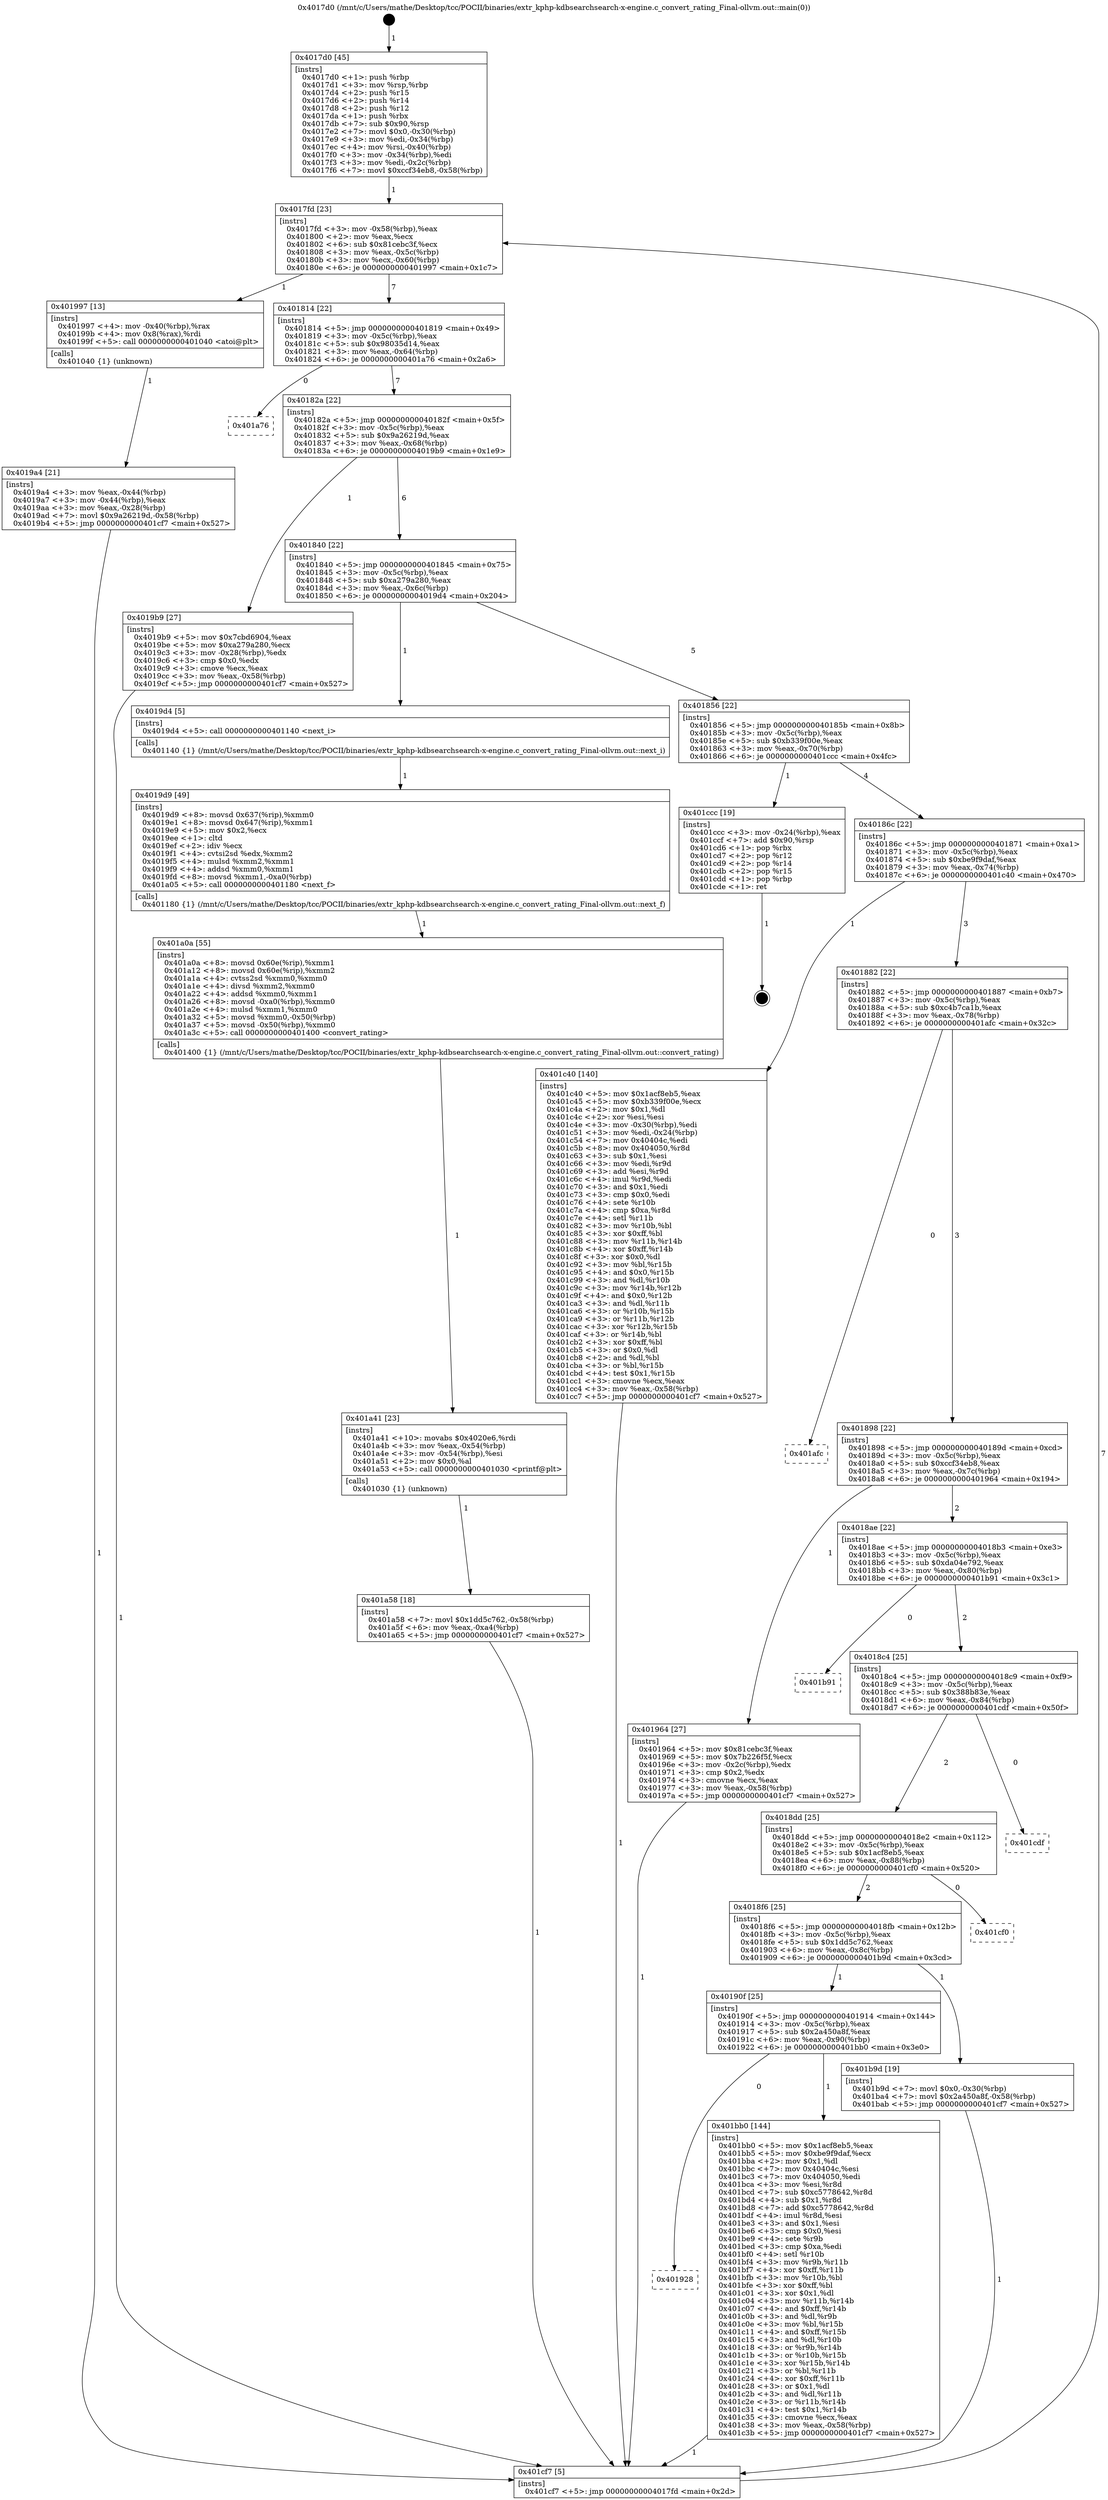 digraph "0x4017d0" {
  label = "0x4017d0 (/mnt/c/Users/mathe/Desktop/tcc/POCII/binaries/extr_kphp-kdbsearchsearch-x-engine.c_convert_rating_Final-ollvm.out::main(0))"
  labelloc = "t"
  node[shape=record]

  Entry [label="",width=0.3,height=0.3,shape=circle,fillcolor=black,style=filled]
  "0x4017fd" [label="{
     0x4017fd [23]\l
     | [instrs]\l
     &nbsp;&nbsp;0x4017fd \<+3\>: mov -0x58(%rbp),%eax\l
     &nbsp;&nbsp;0x401800 \<+2\>: mov %eax,%ecx\l
     &nbsp;&nbsp;0x401802 \<+6\>: sub $0x81cebc3f,%ecx\l
     &nbsp;&nbsp;0x401808 \<+3\>: mov %eax,-0x5c(%rbp)\l
     &nbsp;&nbsp;0x40180b \<+3\>: mov %ecx,-0x60(%rbp)\l
     &nbsp;&nbsp;0x40180e \<+6\>: je 0000000000401997 \<main+0x1c7\>\l
  }"]
  "0x401997" [label="{
     0x401997 [13]\l
     | [instrs]\l
     &nbsp;&nbsp;0x401997 \<+4\>: mov -0x40(%rbp),%rax\l
     &nbsp;&nbsp;0x40199b \<+4\>: mov 0x8(%rax),%rdi\l
     &nbsp;&nbsp;0x40199f \<+5\>: call 0000000000401040 \<atoi@plt\>\l
     | [calls]\l
     &nbsp;&nbsp;0x401040 \{1\} (unknown)\l
  }"]
  "0x401814" [label="{
     0x401814 [22]\l
     | [instrs]\l
     &nbsp;&nbsp;0x401814 \<+5\>: jmp 0000000000401819 \<main+0x49\>\l
     &nbsp;&nbsp;0x401819 \<+3\>: mov -0x5c(%rbp),%eax\l
     &nbsp;&nbsp;0x40181c \<+5\>: sub $0x98035d14,%eax\l
     &nbsp;&nbsp;0x401821 \<+3\>: mov %eax,-0x64(%rbp)\l
     &nbsp;&nbsp;0x401824 \<+6\>: je 0000000000401a76 \<main+0x2a6\>\l
  }"]
  Exit [label="",width=0.3,height=0.3,shape=circle,fillcolor=black,style=filled,peripheries=2]
  "0x401a76" [label="{
     0x401a76\l
  }", style=dashed]
  "0x40182a" [label="{
     0x40182a [22]\l
     | [instrs]\l
     &nbsp;&nbsp;0x40182a \<+5\>: jmp 000000000040182f \<main+0x5f\>\l
     &nbsp;&nbsp;0x40182f \<+3\>: mov -0x5c(%rbp),%eax\l
     &nbsp;&nbsp;0x401832 \<+5\>: sub $0x9a26219d,%eax\l
     &nbsp;&nbsp;0x401837 \<+3\>: mov %eax,-0x68(%rbp)\l
     &nbsp;&nbsp;0x40183a \<+6\>: je 00000000004019b9 \<main+0x1e9\>\l
  }"]
  "0x401928" [label="{
     0x401928\l
  }", style=dashed]
  "0x4019b9" [label="{
     0x4019b9 [27]\l
     | [instrs]\l
     &nbsp;&nbsp;0x4019b9 \<+5\>: mov $0x7cbd6904,%eax\l
     &nbsp;&nbsp;0x4019be \<+5\>: mov $0xa279a280,%ecx\l
     &nbsp;&nbsp;0x4019c3 \<+3\>: mov -0x28(%rbp),%edx\l
     &nbsp;&nbsp;0x4019c6 \<+3\>: cmp $0x0,%edx\l
     &nbsp;&nbsp;0x4019c9 \<+3\>: cmove %ecx,%eax\l
     &nbsp;&nbsp;0x4019cc \<+3\>: mov %eax,-0x58(%rbp)\l
     &nbsp;&nbsp;0x4019cf \<+5\>: jmp 0000000000401cf7 \<main+0x527\>\l
  }"]
  "0x401840" [label="{
     0x401840 [22]\l
     | [instrs]\l
     &nbsp;&nbsp;0x401840 \<+5\>: jmp 0000000000401845 \<main+0x75\>\l
     &nbsp;&nbsp;0x401845 \<+3\>: mov -0x5c(%rbp),%eax\l
     &nbsp;&nbsp;0x401848 \<+5\>: sub $0xa279a280,%eax\l
     &nbsp;&nbsp;0x40184d \<+3\>: mov %eax,-0x6c(%rbp)\l
     &nbsp;&nbsp;0x401850 \<+6\>: je 00000000004019d4 \<main+0x204\>\l
  }"]
  "0x401bb0" [label="{
     0x401bb0 [144]\l
     | [instrs]\l
     &nbsp;&nbsp;0x401bb0 \<+5\>: mov $0x1acf8eb5,%eax\l
     &nbsp;&nbsp;0x401bb5 \<+5\>: mov $0xbe9f9daf,%ecx\l
     &nbsp;&nbsp;0x401bba \<+2\>: mov $0x1,%dl\l
     &nbsp;&nbsp;0x401bbc \<+7\>: mov 0x40404c,%esi\l
     &nbsp;&nbsp;0x401bc3 \<+7\>: mov 0x404050,%edi\l
     &nbsp;&nbsp;0x401bca \<+3\>: mov %esi,%r8d\l
     &nbsp;&nbsp;0x401bcd \<+7\>: sub $0xc5778642,%r8d\l
     &nbsp;&nbsp;0x401bd4 \<+4\>: sub $0x1,%r8d\l
     &nbsp;&nbsp;0x401bd8 \<+7\>: add $0xc5778642,%r8d\l
     &nbsp;&nbsp;0x401bdf \<+4\>: imul %r8d,%esi\l
     &nbsp;&nbsp;0x401be3 \<+3\>: and $0x1,%esi\l
     &nbsp;&nbsp;0x401be6 \<+3\>: cmp $0x0,%esi\l
     &nbsp;&nbsp;0x401be9 \<+4\>: sete %r9b\l
     &nbsp;&nbsp;0x401bed \<+3\>: cmp $0xa,%edi\l
     &nbsp;&nbsp;0x401bf0 \<+4\>: setl %r10b\l
     &nbsp;&nbsp;0x401bf4 \<+3\>: mov %r9b,%r11b\l
     &nbsp;&nbsp;0x401bf7 \<+4\>: xor $0xff,%r11b\l
     &nbsp;&nbsp;0x401bfb \<+3\>: mov %r10b,%bl\l
     &nbsp;&nbsp;0x401bfe \<+3\>: xor $0xff,%bl\l
     &nbsp;&nbsp;0x401c01 \<+3\>: xor $0x1,%dl\l
     &nbsp;&nbsp;0x401c04 \<+3\>: mov %r11b,%r14b\l
     &nbsp;&nbsp;0x401c07 \<+4\>: and $0xff,%r14b\l
     &nbsp;&nbsp;0x401c0b \<+3\>: and %dl,%r9b\l
     &nbsp;&nbsp;0x401c0e \<+3\>: mov %bl,%r15b\l
     &nbsp;&nbsp;0x401c11 \<+4\>: and $0xff,%r15b\l
     &nbsp;&nbsp;0x401c15 \<+3\>: and %dl,%r10b\l
     &nbsp;&nbsp;0x401c18 \<+3\>: or %r9b,%r14b\l
     &nbsp;&nbsp;0x401c1b \<+3\>: or %r10b,%r15b\l
     &nbsp;&nbsp;0x401c1e \<+3\>: xor %r15b,%r14b\l
     &nbsp;&nbsp;0x401c21 \<+3\>: or %bl,%r11b\l
     &nbsp;&nbsp;0x401c24 \<+4\>: xor $0xff,%r11b\l
     &nbsp;&nbsp;0x401c28 \<+3\>: or $0x1,%dl\l
     &nbsp;&nbsp;0x401c2b \<+3\>: and %dl,%r11b\l
     &nbsp;&nbsp;0x401c2e \<+3\>: or %r11b,%r14b\l
     &nbsp;&nbsp;0x401c31 \<+4\>: test $0x1,%r14b\l
     &nbsp;&nbsp;0x401c35 \<+3\>: cmovne %ecx,%eax\l
     &nbsp;&nbsp;0x401c38 \<+3\>: mov %eax,-0x58(%rbp)\l
     &nbsp;&nbsp;0x401c3b \<+5\>: jmp 0000000000401cf7 \<main+0x527\>\l
  }"]
  "0x4019d4" [label="{
     0x4019d4 [5]\l
     | [instrs]\l
     &nbsp;&nbsp;0x4019d4 \<+5\>: call 0000000000401140 \<next_i\>\l
     | [calls]\l
     &nbsp;&nbsp;0x401140 \{1\} (/mnt/c/Users/mathe/Desktop/tcc/POCII/binaries/extr_kphp-kdbsearchsearch-x-engine.c_convert_rating_Final-ollvm.out::next_i)\l
  }"]
  "0x401856" [label="{
     0x401856 [22]\l
     | [instrs]\l
     &nbsp;&nbsp;0x401856 \<+5\>: jmp 000000000040185b \<main+0x8b\>\l
     &nbsp;&nbsp;0x40185b \<+3\>: mov -0x5c(%rbp),%eax\l
     &nbsp;&nbsp;0x40185e \<+5\>: sub $0xb339f00e,%eax\l
     &nbsp;&nbsp;0x401863 \<+3\>: mov %eax,-0x70(%rbp)\l
     &nbsp;&nbsp;0x401866 \<+6\>: je 0000000000401ccc \<main+0x4fc\>\l
  }"]
  "0x40190f" [label="{
     0x40190f [25]\l
     | [instrs]\l
     &nbsp;&nbsp;0x40190f \<+5\>: jmp 0000000000401914 \<main+0x144\>\l
     &nbsp;&nbsp;0x401914 \<+3\>: mov -0x5c(%rbp),%eax\l
     &nbsp;&nbsp;0x401917 \<+5\>: sub $0x2a450a8f,%eax\l
     &nbsp;&nbsp;0x40191c \<+6\>: mov %eax,-0x90(%rbp)\l
     &nbsp;&nbsp;0x401922 \<+6\>: je 0000000000401bb0 \<main+0x3e0\>\l
  }"]
  "0x401ccc" [label="{
     0x401ccc [19]\l
     | [instrs]\l
     &nbsp;&nbsp;0x401ccc \<+3\>: mov -0x24(%rbp),%eax\l
     &nbsp;&nbsp;0x401ccf \<+7\>: add $0x90,%rsp\l
     &nbsp;&nbsp;0x401cd6 \<+1\>: pop %rbx\l
     &nbsp;&nbsp;0x401cd7 \<+2\>: pop %r12\l
     &nbsp;&nbsp;0x401cd9 \<+2\>: pop %r14\l
     &nbsp;&nbsp;0x401cdb \<+2\>: pop %r15\l
     &nbsp;&nbsp;0x401cdd \<+1\>: pop %rbp\l
     &nbsp;&nbsp;0x401cde \<+1\>: ret\l
  }"]
  "0x40186c" [label="{
     0x40186c [22]\l
     | [instrs]\l
     &nbsp;&nbsp;0x40186c \<+5\>: jmp 0000000000401871 \<main+0xa1\>\l
     &nbsp;&nbsp;0x401871 \<+3\>: mov -0x5c(%rbp),%eax\l
     &nbsp;&nbsp;0x401874 \<+5\>: sub $0xbe9f9daf,%eax\l
     &nbsp;&nbsp;0x401879 \<+3\>: mov %eax,-0x74(%rbp)\l
     &nbsp;&nbsp;0x40187c \<+6\>: je 0000000000401c40 \<main+0x470\>\l
  }"]
  "0x401b9d" [label="{
     0x401b9d [19]\l
     | [instrs]\l
     &nbsp;&nbsp;0x401b9d \<+7\>: movl $0x0,-0x30(%rbp)\l
     &nbsp;&nbsp;0x401ba4 \<+7\>: movl $0x2a450a8f,-0x58(%rbp)\l
     &nbsp;&nbsp;0x401bab \<+5\>: jmp 0000000000401cf7 \<main+0x527\>\l
  }"]
  "0x401c40" [label="{
     0x401c40 [140]\l
     | [instrs]\l
     &nbsp;&nbsp;0x401c40 \<+5\>: mov $0x1acf8eb5,%eax\l
     &nbsp;&nbsp;0x401c45 \<+5\>: mov $0xb339f00e,%ecx\l
     &nbsp;&nbsp;0x401c4a \<+2\>: mov $0x1,%dl\l
     &nbsp;&nbsp;0x401c4c \<+2\>: xor %esi,%esi\l
     &nbsp;&nbsp;0x401c4e \<+3\>: mov -0x30(%rbp),%edi\l
     &nbsp;&nbsp;0x401c51 \<+3\>: mov %edi,-0x24(%rbp)\l
     &nbsp;&nbsp;0x401c54 \<+7\>: mov 0x40404c,%edi\l
     &nbsp;&nbsp;0x401c5b \<+8\>: mov 0x404050,%r8d\l
     &nbsp;&nbsp;0x401c63 \<+3\>: sub $0x1,%esi\l
     &nbsp;&nbsp;0x401c66 \<+3\>: mov %edi,%r9d\l
     &nbsp;&nbsp;0x401c69 \<+3\>: add %esi,%r9d\l
     &nbsp;&nbsp;0x401c6c \<+4\>: imul %r9d,%edi\l
     &nbsp;&nbsp;0x401c70 \<+3\>: and $0x1,%edi\l
     &nbsp;&nbsp;0x401c73 \<+3\>: cmp $0x0,%edi\l
     &nbsp;&nbsp;0x401c76 \<+4\>: sete %r10b\l
     &nbsp;&nbsp;0x401c7a \<+4\>: cmp $0xa,%r8d\l
     &nbsp;&nbsp;0x401c7e \<+4\>: setl %r11b\l
     &nbsp;&nbsp;0x401c82 \<+3\>: mov %r10b,%bl\l
     &nbsp;&nbsp;0x401c85 \<+3\>: xor $0xff,%bl\l
     &nbsp;&nbsp;0x401c88 \<+3\>: mov %r11b,%r14b\l
     &nbsp;&nbsp;0x401c8b \<+4\>: xor $0xff,%r14b\l
     &nbsp;&nbsp;0x401c8f \<+3\>: xor $0x0,%dl\l
     &nbsp;&nbsp;0x401c92 \<+3\>: mov %bl,%r15b\l
     &nbsp;&nbsp;0x401c95 \<+4\>: and $0x0,%r15b\l
     &nbsp;&nbsp;0x401c99 \<+3\>: and %dl,%r10b\l
     &nbsp;&nbsp;0x401c9c \<+3\>: mov %r14b,%r12b\l
     &nbsp;&nbsp;0x401c9f \<+4\>: and $0x0,%r12b\l
     &nbsp;&nbsp;0x401ca3 \<+3\>: and %dl,%r11b\l
     &nbsp;&nbsp;0x401ca6 \<+3\>: or %r10b,%r15b\l
     &nbsp;&nbsp;0x401ca9 \<+3\>: or %r11b,%r12b\l
     &nbsp;&nbsp;0x401cac \<+3\>: xor %r12b,%r15b\l
     &nbsp;&nbsp;0x401caf \<+3\>: or %r14b,%bl\l
     &nbsp;&nbsp;0x401cb2 \<+3\>: xor $0xff,%bl\l
     &nbsp;&nbsp;0x401cb5 \<+3\>: or $0x0,%dl\l
     &nbsp;&nbsp;0x401cb8 \<+2\>: and %dl,%bl\l
     &nbsp;&nbsp;0x401cba \<+3\>: or %bl,%r15b\l
     &nbsp;&nbsp;0x401cbd \<+4\>: test $0x1,%r15b\l
     &nbsp;&nbsp;0x401cc1 \<+3\>: cmovne %ecx,%eax\l
     &nbsp;&nbsp;0x401cc4 \<+3\>: mov %eax,-0x58(%rbp)\l
     &nbsp;&nbsp;0x401cc7 \<+5\>: jmp 0000000000401cf7 \<main+0x527\>\l
  }"]
  "0x401882" [label="{
     0x401882 [22]\l
     | [instrs]\l
     &nbsp;&nbsp;0x401882 \<+5\>: jmp 0000000000401887 \<main+0xb7\>\l
     &nbsp;&nbsp;0x401887 \<+3\>: mov -0x5c(%rbp),%eax\l
     &nbsp;&nbsp;0x40188a \<+5\>: sub $0xc4b7ca1b,%eax\l
     &nbsp;&nbsp;0x40188f \<+3\>: mov %eax,-0x78(%rbp)\l
     &nbsp;&nbsp;0x401892 \<+6\>: je 0000000000401afc \<main+0x32c\>\l
  }"]
  "0x4018f6" [label="{
     0x4018f6 [25]\l
     | [instrs]\l
     &nbsp;&nbsp;0x4018f6 \<+5\>: jmp 00000000004018fb \<main+0x12b\>\l
     &nbsp;&nbsp;0x4018fb \<+3\>: mov -0x5c(%rbp),%eax\l
     &nbsp;&nbsp;0x4018fe \<+5\>: sub $0x1dd5c762,%eax\l
     &nbsp;&nbsp;0x401903 \<+6\>: mov %eax,-0x8c(%rbp)\l
     &nbsp;&nbsp;0x401909 \<+6\>: je 0000000000401b9d \<main+0x3cd\>\l
  }"]
  "0x401afc" [label="{
     0x401afc\l
  }", style=dashed]
  "0x401898" [label="{
     0x401898 [22]\l
     | [instrs]\l
     &nbsp;&nbsp;0x401898 \<+5\>: jmp 000000000040189d \<main+0xcd\>\l
     &nbsp;&nbsp;0x40189d \<+3\>: mov -0x5c(%rbp),%eax\l
     &nbsp;&nbsp;0x4018a0 \<+5\>: sub $0xccf34eb8,%eax\l
     &nbsp;&nbsp;0x4018a5 \<+3\>: mov %eax,-0x7c(%rbp)\l
     &nbsp;&nbsp;0x4018a8 \<+6\>: je 0000000000401964 \<main+0x194\>\l
  }"]
  "0x401cf0" [label="{
     0x401cf0\l
  }", style=dashed]
  "0x401964" [label="{
     0x401964 [27]\l
     | [instrs]\l
     &nbsp;&nbsp;0x401964 \<+5\>: mov $0x81cebc3f,%eax\l
     &nbsp;&nbsp;0x401969 \<+5\>: mov $0x7b226f5f,%ecx\l
     &nbsp;&nbsp;0x40196e \<+3\>: mov -0x2c(%rbp),%edx\l
     &nbsp;&nbsp;0x401971 \<+3\>: cmp $0x2,%edx\l
     &nbsp;&nbsp;0x401974 \<+3\>: cmovne %ecx,%eax\l
     &nbsp;&nbsp;0x401977 \<+3\>: mov %eax,-0x58(%rbp)\l
     &nbsp;&nbsp;0x40197a \<+5\>: jmp 0000000000401cf7 \<main+0x527\>\l
  }"]
  "0x4018ae" [label="{
     0x4018ae [22]\l
     | [instrs]\l
     &nbsp;&nbsp;0x4018ae \<+5\>: jmp 00000000004018b3 \<main+0xe3\>\l
     &nbsp;&nbsp;0x4018b3 \<+3\>: mov -0x5c(%rbp),%eax\l
     &nbsp;&nbsp;0x4018b6 \<+5\>: sub $0xda04e792,%eax\l
     &nbsp;&nbsp;0x4018bb \<+3\>: mov %eax,-0x80(%rbp)\l
     &nbsp;&nbsp;0x4018be \<+6\>: je 0000000000401b91 \<main+0x3c1\>\l
  }"]
  "0x401cf7" [label="{
     0x401cf7 [5]\l
     | [instrs]\l
     &nbsp;&nbsp;0x401cf7 \<+5\>: jmp 00000000004017fd \<main+0x2d\>\l
  }"]
  "0x4017d0" [label="{
     0x4017d0 [45]\l
     | [instrs]\l
     &nbsp;&nbsp;0x4017d0 \<+1\>: push %rbp\l
     &nbsp;&nbsp;0x4017d1 \<+3\>: mov %rsp,%rbp\l
     &nbsp;&nbsp;0x4017d4 \<+2\>: push %r15\l
     &nbsp;&nbsp;0x4017d6 \<+2\>: push %r14\l
     &nbsp;&nbsp;0x4017d8 \<+2\>: push %r12\l
     &nbsp;&nbsp;0x4017da \<+1\>: push %rbx\l
     &nbsp;&nbsp;0x4017db \<+7\>: sub $0x90,%rsp\l
     &nbsp;&nbsp;0x4017e2 \<+7\>: movl $0x0,-0x30(%rbp)\l
     &nbsp;&nbsp;0x4017e9 \<+3\>: mov %edi,-0x34(%rbp)\l
     &nbsp;&nbsp;0x4017ec \<+4\>: mov %rsi,-0x40(%rbp)\l
     &nbsp;&nbsp;0x4017f0 \<+3\>: mov -0x34(%rbp),%edi\l
     &nbsp;&nbsp;0x4017f3 \<+3\>: mov %edi,-0x2c(%rbp)\l
     &nbsp;&nbsp;0x4017f6 \<+7\>: movl $0xccf34eb8,-0x58(%rbp)\l
  }"]
  "0x4019a4" [label="{
     0x4019a4 [21]\l
     | [instrs]\l
     &nbsp;&nbsp;0x4019a4 \<+3\>: mov %eax,-0x44(%rbp)\l
     &nbsp;&nbsp;0x4019a7 \<+3\>: mov -0x44(%rbp),%eax\l
     &nbsp;&nbsp;0x4019aa \<+3\>: mov %eax,-0x28(%rbp)\l
     &nbsp;&nbsp;0x4019ad \<+7\>: movl $0x9a26219d,-0x58(%rbp)\l
     &nbsp;&nbsp;0x4019b4 \<+5\>: jmp 0000000000401cf7 \<main+0x527\>\l
  }"]
  "0x4019d9" [label="{
     0x4019d9 [49]\l
     | [instrs]\l
     &nbsp;&nbsp;0x4019d9 \<+8\>: movsd 0x637(%rip),%xmm0\l
     &nbsp;&nbsp;0x4019e1 \<+8\>: movsd 0x647(%rip),%xmm1\l
     &nbsp;&nbsp;0x4019e9 \<+5\>: mov $0x2,%ecx\l
     &nbsp;&nbsp;0x4019ee \<+1\>: cltd\l
     &nbsp;&nbsp;0x4019ef \<+2\>: idiv %ecx\l
     &nbsp;&nbsp;0x4019f1 \<+4\>: cvtsi2sd %edx,%xmm2\l
     &nbsp;&nbsp;0x4019f5 \<+4\>: mulsd %xmm2,%xmm1\l
     &nbsp;&nbsp;0x4019f9 \<+4\>: addsd %xmm0,%xmm1\l
     &nbsp;&nbsp;0x4019fd \<+8\>: movsd %xmm1,-0xa0(%rbp)\l
     &nbsp;&nbsp;0x401a05 \<+5\>: call 0000000000401180 \<next_f\>\l
     | [calls]\l
     &nbsp;&nbsp;0x401180 \{1\} (/mnt/c/Users/mathe/Desktop/tcc/POCII/binaries/extr_kphp-kdbsearchsearch-x-engine.c_convert_rating_Final-ollvm.out::next_f)\l
  }"]
  "0x401a0a" [label="{
     0x401a0a [55]\l
     | [instrs]\l
     &nbsp;&nbsp;0x401a0a \<+8\>: movsd 0x60e(%rip),%xmm1\l
     &nbsp;&nbsp;0x401a12 \<+8\>: movsd 0x60e(%rip),%xmm2\l
     &nbsp;&nbsp;0x401a1a \<+4\>: cvtss2sd %xmm0,%xmm0\l
     &nbsp;&nbsp;0x401a1e \<+4\>: divsd %xmm2,%xmm0\l
     &nbsp;&nbsp;0x401a22 \<+4\>: addsd %xmm0,%xmm1\l
     &nbsp;&nbsp;0x401a26 \<+8\>: movsd -0xa0(%rbp),%xmm0\l
     &nbsp;&nbsp;0x401a2e \<+4\>: mulsd %xmm1,%xmm0\l
     &nbsp;&nbsp;0x401a32 \<+5\>: movsd %xmm0,-0x50(%rbp)\l
     &nbsp;&nbsp;0x401a37 \<+5\>: movsd -0x50(%rbp),%xmm0\l
     &nbsp;&nbsp;0x401a3c \<+5\>: call 0000000000401400 \<convert_rating\>\l
     | [calls]\l
     &nbsp;&nbsp;0x401400 \{1\} (/mnt/c/Users/mathe/Desktop/tcc/POCII/binaries/extr_kphp-kdbsearchsearch-x-engine.c_convert_rating_Final-ollvm.out::convert_rating)\l
  }"]
  "0x401a41" [label="{
     0x401a41 [23]\l
     | [instrs]\l
     &nbsp;&nbsp;0x401a41 \<+10\>: movabs $0x4020e6,%rdi\l
     &nbsp;&nbsp;0x401a4b \<+3\>: mov %eax,-0x54(%rbp)\l
     &nbsp;&nbsp;0x401a4e \<+3\>: mov -0x54(%rbp),%esi\l
     &nbsp;&nbsp;0x401a51 \<+2\>: mov $0x0,%al\l
     &nbsp;&nbsp;0x401a53 \<+5\>: call 0000000000401030 \<printf@plt\>\l
     | [calls]\l
     &nbsp;&nbsp;0x401030 \{1\} (unknown)\l
  }"]
  "0x401a58" [label="{
     0x401a58 [18]\l
     | [instrs]\l
     &nbsp;&nbsp;0x401a58 \<+7\>: movl $0x1dd5c762,-0x58(%rbp)\l
     &nbsp;&nbsp;0x401a5f \<+6\>: mov %eax,-0xa4(%rbp)\l
     &nbsp;&nbsp;0x401a65 \<+5\>: jmp 0000000000401cf7 \<main+0x527\>\l
  }"]
  "0x4018dd" [label="{
     0x4018dd [25]\l
     | [instrs]\l
     &nbsp;&nbsp;0x4018dd \<+5\>: jmp 00000000004018e2 \<main+0x112\>\l
     &nbsp;&nbsp;0x4018e2 \<+3\>: mov -0x5c(%rbp),%eax\l
     &nbsp;&nbsp;0x4018e5 \<+5\>: sub $0x1acf8eb5,%eax\l
     &nbsp;&nbsp;0x4018ea \<+6\>: mov %eax,-0x88(%rbp)\l
     &nbsp;&nbsp;0x4018f0 \<+6\>: je 0000000000401cf0 \<main+0x520\>\l
  }"]
  "0x401b91" [label="{
     0x401b91\l
  }", style=dashed]
  "0x4018c4" [label="{
     0x4018c4 [25]\l
     | [instrs]\l
     &nbsp;&nbsp;0x4018c4 \<+5\>: jmp 00000000004018c9 \<main+0xf9\>\l
     &nbsp;&nbsp;0x4018c9 \<+3\>: mov -0x5c(%rbp),%eax\l
     &nbsp;&nbsp;0x4018cc \<+5\>: sub $0x388b83e,%eax\l
     &nbsp;&nbsp;0x4018d1 \<+6\>: mov %eax,-0x84(%rbp)\l
     &nbsp;&nbsp;0x4018d7 \<+6\>: je 0000000000401cdf \<main+0x50f\>\l
  }"]
  "0x401cdf" [label="{
     0x401cdf\l
  }", style=dashed]
  Entry -> "0x4017d0" [label=" 1"]
  "0x4017fd" -> "0x401997" [label=" 1"]
  "0x4017fd" -> "0x401814" [label=" 7"]
  "0x401ccc" -> Exit [label=" 1"]
  "0x401814" -> "0x401a76" [label=" 0"]
  "0x401814" -> "0x40182a" [label=" 7"]
  "0x401c40" -> "0x401cf7" [label=" 1"]
  "0x40182a" -> "0x4019b9" [label=" 1"]
  "0x40182a" -> "0x401840" [label=" 6"]
  "0x401bb0" -> "0x401cf7" [label=" 1"]
  "0x401840" -> "0x4019d4" [label=" 1"]
  "0x401840" -> "0x401856" [label=" 5"]
  "0x40190f" -> "0x401928" [label=" 0"]
  "0x401856" -> "0x401ccc" [label=" 1"]
  "0x401856" -> "0x40186c" [label=" 4"]
  "0x40190f" -> "0x401bb0" [label=" 1"]
  "0x40186c" -> "0x401c40" [label=" 1"]
  "0x40186c" -> "0x401882" [label=" 3"]
  "0x401b9d" -> "0x401cf7" [label=" 1"]
  "0x401882" -> "0x401afc" [label=" 0"]
  "0x401882" -> "0x401898" [label=" 3"]
  "0x4018f6" -> "0x401b9d" [label=" 1"]
  "0x401898" -> "0x401964" [label=" 1"]
  "0x401898" -> "0x4018ae" [label=" 2"]
  "0x401964" -> "0x401cf7" [label=" 1"]
  "0x4017d0" -> "0x4017fd" [label=" 1"]
  "0x401cf7" -> "0x4017fd" [label=" 7"]
  "0x401997" -> "0x4019a4" [label=" 1"]
  "0x4019a4" -> "0x401cf7" [label=" 1"]
  "0x4019b9" -> "0x401cf7" [label=" 1"]
  "0x4019d4" -> "0x4019d9" [label=" 1"]
  "0x4019d9" -> "0x401a0a" [label=" 1"]
  "0x401a0a" -> "0x401a41" [label=" 1"]
  "0x401a41" -> "0x401a58" [label=" 1"]
  "0x401a58" -> "0x401cf7" [label=" 1"]
  "0x4018f6" -> "0x40190f" [label=" 1"]
  "0x4018ae" -> "0x401b91" [label=" 0"]
  "0x4018ae" -> "0x4018c4" [label=" 2"]
  "0x4018dd" -> "0x401cf0" [label=" 0"]
  "0x4018c4" -> "0x401cdf" [label=" 0"]
  "0x4018c4" -> "0x4018dd" [label=" 2"]
  "0x4018dd" -> "0x4018f6" [label=" 2"]
}
